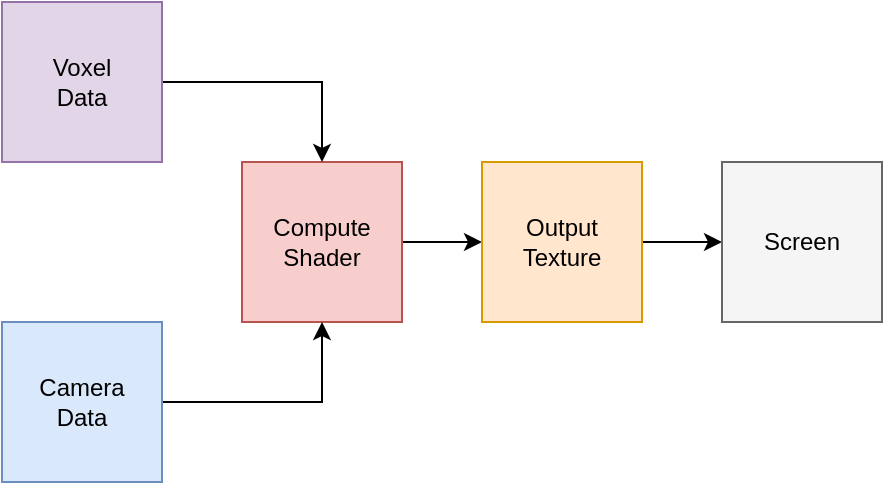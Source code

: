 <mxfile version="12.6.7" type="device"><diagram id="kOkKoDfKxu-7v2gA3YwM" name="Page-1"><mxGraphModel dx="1038" dy="603" grid="1" gridSize="10" guides="1" tooltips="1" connect="1" arrows="1" fold="1" page="1" pageScale="1" pageWidth="1100" pageHeight="850" math="0" shadow="0"><root><mxCell id="0"/><mxCell id="1" parent="0"/><mxCell id="k6k6oe73xC-22qwTr2EW-3" style="edgeStyle=orthogonalEdgeStyle;rounded=0;orthogonalLoop=1;jettySize=auto;html=1;exitX=1;exitY=0.5;exitDx=0;exitDy=0;" edge="1" parent="1" source="k6k6oe73xC-22qwTr2EW-1" target="k6k6oe73xC-22qwTr2EW-2"><mxGeometry relative="1" as="geometry"/></mxCell><mxCell id="k6k6oe73xC-22qwTr2EW-1" value="" style="whiteSpace=wrap;html=1;aspect=fixed;fillColor=#f8cecc;strokeColor=#b85450;" vertex="1" parent="1"><mxGeometry x="280" y="160" width="80" height="80" as="geometry"/></mxCell><mxCell id="k6k6oe73xC-22qwTr2EW-5" style="edgeStyle=orthogonalEdgeStyle;rounded=0;orthogonalLoop=1;jettySize=auto;html=1;exitX=1;exitY=0.5;exitDx=0;exitDy=0;entryX=0;entryY=0.5;entryDx=0;entryDy=0;" edge="1" parent="1" source="k6k6oe73xC-22qwTr2EW-2" target="k6k6oe73xC-22qwTr2EW-4"><mxGeometry relative="1" as="geometry"/></mxCell><mxCell id="k6k6oe73xC-22qwTr2EW-2" value="" style="whiteSpace=wrap;html=1;aspect=fixed;fillColor=#ffe6cc;strokeColor=#d79b00;" vertex="1" parent="1"><mxGeometry x="400" y="160" width="80" height="80" as="geometry"/></mxCell><mxCell id="k6k6oe73xC-22qwTr2EW-4" value="" style="whiteSpace=wrap;html=1;aspect=fixed;fillColor=#f5f5f5;strokeColor=#666666;fontColor=#333333;" vertex="1" parent="1"><mxGeometry x="520" y="160" width="80" height="80" as="geometry"/></mxCell><mxCell id="k6k6oe73xC-22qwTr2EW-6" value="Compute Shader" style="text;html=1;strokeColor=none;fillColor=none;align=center;verticalAlign=middle;whiteSpace=wrap;rounded=0;" vertex="1" parent="1"><mxGeometry x="300" y="190" width="40" height="20" as="geometry"/></mxCell><mxCell id="k6k6oe73xC-22qwTr2EW-7" value="Output Texture" style="text;html=1;strokeColor=none;fillColor=none;align=center;verticalAlign=middle;whiteSpace=wrap;rounded=0;" vertex="1" parent="1"><mxGeometry x="420" y="190" width="40" height="20" as="geometry"/></mxCell><mxCell id="k6k6oe73xC-22qwTr2EW-9" value="Screen" style="text;html=1;strokeColor=none;fillColor=none;align=center;verticalAlign=middle;whiteSpace=wrap;rounded=0;" vertex="1" parent="1"><mxGeometry x="540" y="190" width="40" height="20" as="geometry"/></mxCell><mxCell id="k6k6oe73xC-22qwTr2EW-15" style="edgeStyle=orthogonalEdgeStyle;rounded=0;orthogonalLoop=1;jettySize=auto;html=1;exitX=1;exitY=0.5;exitDx=0;exitDy=0;entryX=0.5;entryY=0;entryDx=0;entryDy=0;" edge="1" parent="1" source="k6k6oe73xC-22qwTr2EW-10" target="k6k6oe73xC-22qwTr2EW-1"><mxGeometry relative="1" as="geometry"/></mxCell><mxCell id="k6k6oe73xC-22qwTr2EW-10" value="" style="whiteSpace=wrap;html=1;aspect=fixed;fillColor=#e1d5e7;strokeColor=#9673a6;" vertex="1" parent="1"><mxGeometry x="160" y="80" width="80" height="80" as="geometry"/></mxCell><mxCell id="k6k6oe73xC-22qwTr2EW-14" style="edgeStyle=orthogonalEdgeStyle;rounded=0;orthogonalLoop=1;jettySize=auto;html=1;exitX=1;exitY=0.5;exitDx=0;exitDy=0;entryX=0.5;entryY=1;entryDx=0;entryDy=0;" edge="1" parent="1" source="k6k6oe73xC-22qwTr2EW-11" target="k6k6oe73xC-22qwTr2EW-1"><mxGeometry relative="1" as="geometry"/></mxCell><mxCell id="k6k6oe73xC-22qwTr2EW-11" value="" style="whiteSpace=wrap;html=1;aspect=fixed;fillColor=#dae8fc;strokeColor=#6c8ebf;" vertex="1" parent="1"><mxGeometry x="160" y="240" width="80" height="80" as="geometry"/></mxCell><mxCell id="k6k6oe73xC-22qwTr2EW-12" value="Voxel Data" style="text;html=1;strokeColor=none;fillColor=none;align=center;verticalAlign=middle;whiteSpace=wrap;rounded=0;" vertex="1" parent="1"><mxGeometry x="180" y="110" width="40" height="20" as="geometry"/></mxCell><mxCell id="k6k6oe73xC-22qwTr2EW-13" value="Camera Data" style="text;html=1;strokeColor=none;fillColor=none;align=center;verticalAlign=middle;whiteSpace=wrap;rounded=0;" vertex="1" parent="1"><mxGeometry x="180" y="270" width="40" height="20" as="geometry"/></mxCell></root></mxGraphModel></diagram></mxfile>